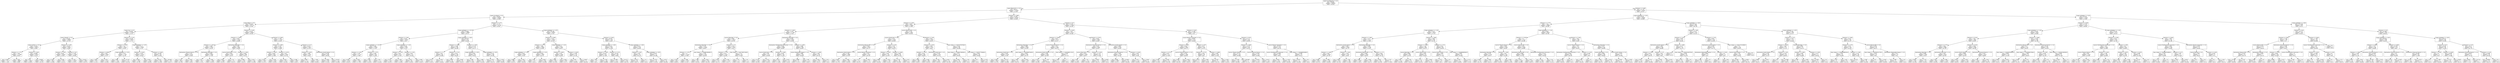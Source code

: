 digraph Tree {
node [shape=box] ;
0 [label="name=Lux Black XL <= 0.5\nmse = 86.856\nsamples = 408304\nvalue = 16.535"] ;
1 [label="name=Black SUV <= 0.5\nmse = 66.371\nsamples = 375651\nvalue = 15.163"] ;
0 -> 1 [labeldistance=2.5, labelangle=45, headlabel="True"] ;
2 [label="name=Lux Black <= 0.5\nmse = 44.656\nsamples = 340465\nvalue = 13.598"] ;
1 -> 2 ;
3 [label="name=Black <= 0.5\nmse = 34.449\nsamples = 307716\nvalue = 12.592"] ;
2 -> 3 ;
4 [label="name=Lux <= 0.5\nmse = 26.583\nsamples = 272624\nvalue = 11.571"] ;
3 -> 4 ;
5 [label="name=UberXL <= 0.5\nmse = 20.382\nsamples = 239810\nvalue = 10.723"] ;
4 -> 5 ;
6 [label="name=Lyft XL <= 0.5\nmse = 15.355\nsamples = 204373\nvalue = 9.863"] ;
5 -> 6 ;
7 [label="distance <= 1.775\nmse = 7.434\nsamples = 171398\nvalue = 8.813"] ;
6 -> 7 ;
8 [label="mse = 3.491\nsamples = 72713\nvalue = 7.208"] ;
7 -> 8 ;
9 [label="mse = 7.045\nsamples = 98685\nvalue = 9.995"] ;
7 -> 9 ;
10 [label="distance <= 2.445\nmse = 20.985\nsamples = 32975\nvalue = 15.323"] ;
6 -> 10 ;
11 [label="mse = 8.15\nsamples = 19955\nvalue = 12.846"] ;
10 -> 11 ;
12 [label="mse = 16.858\nsamples = 13020\nvalue = 19.118"] ;
10 -> 12 ;
13 [label="distance <= 2.195\nmse = 20.525\nsamples = 35437\nvalue = 15.681"] ;
5 -> 13 ;
14 [label="distance <= 1.255\nmse = 6.979\nsamples = 18044\nvalue = 12.824"] ;
13 -> 14 ;
15 [label="mse = 3.749\nsamples = 8672\nvalue = 11.388"] ;
14 -> 15 ;
16 [label="mse = 6.294\nsamples = 9372\nvalue = 14.152"] ;
14 -> 16 ;
17 [label="distance <= 3.6\nmse = 17.319\nsamples = 17393\nvalue = 18.645"] ;
13 -> 17 ;
18 [label="mse = 11.182\nsamples = 14539\nvalue = 17.678"] ;
17 -> 18 ;
19 [label="mse = 19.521\nsamples = 2854\nvalue = 23.574"] ;
17 -> 19 ;
20 [label="distance <= 2.125\nmse = 28.199\nsamples = 32814\nvalue = 17.771"] ;
4 -> 20 ;
21 [label="distance <= 1.295\nmse = 7.97\nsamples = 16252\nvalue = 14.052"] ;
20 -> 21 ;
22 [label="distance <= 0.935\nmse = 3.307\nsamples = 8504\nvalue = 12.477"] ;
21 -> 22 ;
23 [label="mse = 1.582\nsamples = 3372\nvalue = 11.151"] ;
22 -> 23 ;
24 [label="mse = 2.525\nsamples = 5132\nvalue = 13.349"] ;
22 -> 24 ;
25 [label="surge_multiplier <= 1.375\nmse = 7.374\nsamples = 7748\nvalue = 15.781"] ;
21 -> 25 ;
26 [label="mse = 3.661\nsamples = 7431\nvalue = 15.406"] ;
25 -> 26 ;
27 [label="mse = 13.716\nsamples = 317\nvalue = 24.579"] ;
25 -> 27 ;
28 [label="surge_multiplier <= 1.375\nmse = 21.17\nsamples = 16562\nvalue = 21.42"] ;
20 -> 28 ;
29 [label="distance <= 3.545\nmse = 11.874\nsamples = 15781\nvalue = 20.819"] ;
28 -> 29 ;
30 [label="mse = 6.198\nsamples = 13331\nvalue = 19.799"] ;
29 -> 30 ;
31 [label="mse = 6.355\nsamples = 2450\nvalue = 26.364"] ;
29 -> 31 ;
32 [label="distance <= 3.545\nmse = 54.226\nsamples = 781\nvalue = 33.564"] ;
28 -> 32 ;
33 [label="mse = 33.18\nsamples = 649\nvalue = 31.548"] ;
32 -> 33 ;
34 [label="mse = 39.446\nsamples = 132\nvalue = 43.477"] ;
32 -> 34 ;
35 [label="distance <= 2.195\nmse = 24.522\nsamples = 35092\nvalue = 20.526"] ;
3 -> 35 ;
36 [label="distance <= 1.645\nmse = 3.843\nsamples = 17834\nvalue = 16.868"] ;
35 -> 36 ;
37 [label="distance <= 1.345\nmse = 2.099\nsamples = 14347\nvalue = 16.254"] ;
36 -> 37 ;
38 [label="destination=Theatre District <= 0.5\nmse = 1.274\nsamples = 9752\nvalue = 15.826"] ;
37 -> 38 ;
39 [label="mse = 1.124\nsamples = 8810\nvalue = 15.738"] ;
38 -> 39 ;
40 [label="mse = 1.928\nsamples = 942\nvalue = 16.65"] ;
38 -> 40 ;
41 [label="destination=Back Bay <= 0.5\nmse = 2.633\nsamples = 4595\nvalue = 17.163"] ;
37 -> 41 ;
42 [label="mse = 2.51\nsamples = 3207\nvalue = 17.54"] ;
41 -> 42 ;
43 [label="mse = 1.836\nsamples = 1388\nvalue = 16.294"] ;
41 -> 43 ;
44 [label="destination=Back Bay <= 0.5\nmse = 3.09\nsamples = 3487\nvalue = 19.394"] ;
36 -> 44 ;
45 [label="source=North End <= 0.5\nmse = 2.825\nsamples = 3101\nvalue = 19.247"] ;
44 -> 45 ;
46 [label="mse = 2.812\nsamples = 2890\nvalue = 19.181"] ;
45 -> 46 ;
47 [label="mse = 2.14\nsamples = 211\nvalue = 20.147"] ;
45 -> 47 ;
48 [label="distance <= 1.845\nmse = 3.654\nsamples = 386\nvalue = 20.571"] ;
44 -> 48 ;
49 [label="mse = 3.086\nsamples = 146\nvalue = 19.147"] ;
48 -> 49 ;
50 [label="mse = 2.015\nsamples = 240\nvalue = 21.438"] ;
48 -> 50 ;
51 [label="distance <= 3.585\nmse = 17.783\nsamples = 17258\nvalue = 24.305"] ;
35 -> 51 ;
52 [label="distance <= 2.865\nmse = 6.734\nsamples = 14417\nvalue = 22.966"] ;
51 -> 52 ;
53 [label="distance <= 2.615\nmse = 4.819\nsamples = 8917\nvalue = 21.885"] ;
52 -> 53 ;
54 [label="mse = 4.313\nsamples = 4495\nvalue = 21.131"] ;
53 -> 54 ;
55 [label="mse = 4.169\nsamples = 4422\nvalue = 22.651"] ;
53 -> 55 ;
56 [label="distance <= 3.225\nmse = 4.87\nsamples = 5500\nvalue = 24.719"] ;
52 -> 56 ;
57 [label="mse = 4.025\nsamples = 3572\nvalue = 24.249"] ;
56 -> 57 ;
58 [label="mse = 5.268\nsamples = 1928\nvalue = 25.59"] ;
56 -> 58 ;
59 [label="distance <= 5.11\nmse = 18.572\nsamples = 2841\nvalue = 31.101"] ;
51 -> 59 ;
60 [label="distance <= 4.425\nmse = 7.938\nsamples = 2182\nvalue = 29.49"] ;
59 -> 60 ;
61 [label="mse = 5.867\nsamples = 712\nvalue = 28.249"] ;
60 -> 61 ;
62 [label="mse = 7.833\nsamples = 1470\nvalue = 30.091"] ;
60 -> 62 ;
63 [label="destination=South Station <= 0.5\nmse = 16.746\nsamples = 659\nvalue = 36.434"] ;
59 -> 63 ;
64 [label="mse = 12.489\nsamples = 549\nvalue = 37.341"] ;
63 -> 64 ;
65 [label="mse = 13.419\nsamples = 110\nvalue = 31.909"] ;
63 -> 65 ;
66 [label="distance <= 2.175\nmse = 41.772\nsamples = 32749\nvalue = 23.047"] ;
2 -> 66 ;
67 [label="surge_multiplier <= 1.375\nmse = 10.989\nsamples = 16696\nvalue = 18.727"] ;
66 -> 67 ;
68 [label="distance <= 1.535\nmse = 6.264\nsamples = 16185\nvalue = 18.37"] ;
67 -> 68 ;
69 [label="surge_multiplier <= 1.125\nmse = 2.489\nsamples = 11603\nvalue = 17.232"] ;
68 -> 69 ;
70 [label="distance <= 1.205\nmse = 1.728\nsamples = 11170\nvalue = 17.064"] ;
69 -> 70 ;
71 [label="mse = 0.335\nsamples = 6706\nvalue = 16.616"] ;
70 -> 71 ;
72 [label="mse = 3.067\nsamples = 4464\nvalue = 17.736"] ;
70 -> 72 ;
73 [label="distance <= 1.275\nmse = 2.448\nsamples = 433\nvalue = 21.584"] ;
69 -> 73 ;
74 [label="mse = 2.249\nsamples = 262\nvalue = 21.023"] ;
73 -> 74 ;
75 [label="mse = 1.531\nsamples = 171\nvalue = 22.444"] ;
73 -> 75 ;
76 [label="surge_multiplier <= 1.125\nmse = 4.256\nsamples = 4582\nvalue = 21.25"] ;
68 -> 76 ;
77 [label="distance <= 1.755\nmse = 3.267\nsamples = 4371\nvalue = 21.043"] ;
76 -> 77 ;
78 [label="mse = 3.127\nsamples = 1853\nvalue = 20.201"] ;
77 -> 78 ;
79 [label="mse = 2.463\nsamples = 2518\nvalue = 21.663"] ;
77 -> 79 ;
80 [label="distance <= 1.755\nmse = 5.587\nsamples = 211\nvalue = 25.524"] ;
76 -> 80 ;
81 [label="mse = 4.911\nsamples = 98\nvalue = 24.505"] ;
80 -> 81 ;
82 [label="mse = 4.494\nsamples = 113\nvalue = 26.407"] ;
80 -> 82 ;
83 [label="surge_multiplier <= 1.625\nmse = 28.459\nsamples = 511\nvalue = 30.046"] ;
67 -> 83 ;
84 [label="distance <= 1.295\nmse = 12.409\nsamples = 236\nvalue = 26.288"] ;
83 -> 84 ;
85 [label="distance <= 1.1\nmse = 1.541\nsamples = 90\nvalue = 22.983"] ;
84 -> 85 ;
86 [label="mse = 0.377\nsamples = 63\nvalue = 22.611"] ;
85 -> 86 ;
87 [label="mse = 3.182\nsamples = 27\nvalue = 23.852"] ;
85 -> 87 ;
88 [label="distance <= 1.715\nmse = 8.225\nsamples = 146\nvalue = 28.325"] ;
84 -> 88 ;
89 [label="mse = 4.569\nsamples = 91\nvalue = 26.995"] ;
88 -> 89 ;
90 [label="mse = 6.495\nsamples = 55\nvalue = 30.527"] ;
88 -> 90 ;
91 [label="distance <= 1.305\nmse = 19.715\nsamples = 275\nvalue = 33.271"] ;
83 -> 91 ;
92 [label="surge_multiplier <= 1.875\nmse = 5.901\nsamples = 95\nvalue = 29.437"] ;
91 -> 92 ;
93 [label="mse = 1.488\nsamples = 49\nvalue = 27.459"] ;
92 -> 93 ;
94 [label="mse = 1.998\nsamples = 46\nvalue = 31.543"] ;
92 -> 94 ;
95 [label="surge_multiplier <= 1.875\nmse = 15.152\nsamples = 180\nvalue = 35.294"] ;
91 -> 95 ;
96 [label="mse = 11.331\nsamples = 75\nvalue = 33.073"] ;
95 -> 96 ;
97 [label="mse = 11.841\nsamples = 105\nvalue = 36.881"] ;
95 -> 97 ;
98 [label="surge_multiplier <= 1.375\nmse = 34.188\nsamples = 16053\nvalue = 27.54"] ;
66 -> 98 ;
99 [label="distance <= 3.565\nmse = 17.911\nsamples = 15304\nvalue = 26.735"] ;
98 -> 99 ;
100 [label="distance <= 2.775\nmse = 7.962\nsamples = 12902\nvalue = 25.388"] ;
99 -> 100 ;
101 [label="surge_multiplier <= 1.125\nmse = 4.502\nsamples = 5264\nvalue = 23.44"] ;
100 -> 101 ;
102 [label="mse = 2.889\nsamples = 4981\nvalue = 23.151"] ;
101 -> 102 ;
103 [label="mse = 5.561\nsamples = 283\nvalue = 28.525"] ;
101 -> 103 ;
104 [label="surge_multiplier <= 1.125\nmse = 5.929\nsamples = 7638\nvalue = 26.731"] ;
100 -> 104 ;
105 [label="mse = 4.04\nsamples = 7277\nvalue = 26.44"] ;
104 -> 105 ;
106 [label="mse = 8.003\nsamples = 361\nvalue = 32.589"] ;
104 -> 106 ;
107 [label="surge_multiplier <= 1.125\nmse = 9.25\nsamples = 2402\nvalue = 33.971"] ;
99 -> 107 ;
108 [label="distance <= 4.955\nmse = 6.19\nsamples = 2280\nvalue = 33.584"] ;
107 -> 108 ;
109 [label="mse = 2.995\nsamples = 1875\nvalue = 32.788"] ;
108 -> 109 ;
110 [label="mse = 4.458\nsamples = 405\nvalue = 37.27"] ;
108 -> 110 ;
111 [label="distance <= 5.025\nmse = 11.359\nsamples = 122\nvalue = 41.201"] ;
107 -> 111 ;
112 [label="mse = 8.05\nsamples = 111\nvalue = 40.694"] ;
111 -> 112 ;
113 [label="mse = 15.967\nsamples = 11\nvalue = 46.318"] ;
111 -> 113 ;
114 [label="distance <= 3.555\nmse = 82.931\nsamples = 749\nvalue = 43.99"] ;
98 -> 114 ;
115 [label="surge_multiplier <= 1.625\nmse = 51.811\nsamples = 623\nvalue = 41.459"] ;
114 -> 115 ;
116 [label="distance <= 2.785\nmse = 18.478\nsamples = 342\nvalue = 37.186"] ;
115 -> 116 ;
117 [label="mse = 7.86\nsamples = 157\nvalue = 34.0"] ;
116 -> 117 ;
118 [label="mse = 11.567\nsamples = 185\nvalue = 39.889"] ;
116 -> 118 ;
119 [label="distance <= 2.715\nmse = 43.102\nsamples = 281\nvalue = 46.66"] ;
115 -> 119 ;
120 [label="mse = 21.088\nsamples = 112\nvalue = 42.036"] ;
119 -> 120 ;
121 [label="mse = 34.127\nsamples = 169\nvalue = 49.725"] ;
119 -> 121 ;
122 [label="surge_multiplier <= 1.625\nmse = 48.53\nsamples = 126\nvalue = 56.504"] ;
114 -> 122 ;
123 [label="distance <= 4.82\nmse = 14.02\nsamples = 53\nvalue = 50.179"] ;
122 -> 123 ;
124 [label="mse = 12.547\nsamples = 48\nvalue = 49.677"] ;
123 -> 124 ;
125 [label="mse = 2.5\nsamples = 5\nvalue = 55.0"] ;
123 -> 125 ;
126 [label="surge_multiplier <= 1.875\nmse = 23.457\nsamples = 73\nvalue = 61.096"] ;
122 -> 126 ;
127 [label="mse = 12.797\nsamples = 40\nvalue = 57.625"] ;
126 -> 127 ;
128 [label="mse = 4.075\nsamples = 33\nvalue = 65.303"] ;
126 -> 128 ;
129 [label="distance <= 2.665\nmse = 23.484\nsamples = 35186\nvalue = 30.306"] ;
1 -> 129 ;
130 [label="distance <= 2.195\nmse = 5.887\nsamples = 23620\nvalue = 27.869"] ;
129 -> 130 ;
131 [label="distance <= 1.645\nmse = 3.276\nsamples = 17768\nvalue = 27.057"] ;
130 -> 131 ;
132 [label="source=Back Bay <= 0.5\nmse = 2.594\nsamples = 14310\nvalue = 26.765"] ;
131 -> 132 ;
133 [label="destination=Back Bay <= 0.5\nmse = 2.151\nsamples = 12950\nvalue = 26.917"] ;
132 -> 133 ;
134 [label="distance <= 1.375\nmse = 2.2\nsamples = 11519\nvalue = 27.003"] ;
133 -> 134 ;
135 [label="mse = 2.216\nsamples = 9415\nvalue = 26.931"] ;
134 -> 135 ;
136 [label="mse = 1.998\nsamples = 2104\nvalue = 27.327"] ;
134 -> 136 ;
137 [label="time_stamp <= 1544681684992.0\nmse = 1.228\nsamples = 1431\nvalue = 26.228"] ;
133 -> 137 ;
138 [label="mse = 1.438\nsamples = 927\nvalue = 26.282"] ;
137 -> 138 ;
139 [label="mse = 0.825\nsamples = 504\nvalue = 26.129"] ;
137 -> 139 ;
140 [label="distance <= 1.5\nmse = 4.476\nsamples = 1360\nvalue = 25.31"] ;
132 -> 140 ;
141 [label="distance <= 1.16\nmse = 4.472\nsamples = 1334\nvalue = 25.346"] ;
140 -> 141 ;
142 [label="mse = 5.523\nsamples = 210\nvalue = 25.717"] ;
141 -> 142 ;
143 [label="mse = 4.245\nsamples = 1124\nvalue = 25.277"] ;
141 -> 143 ;
144 [label="time_stamp <= 1543779975168.0\nmse = 1.172\nsamples = 26\nvalue = 23.462"] ;
140 -> 144 ;
145 [label="mse = 1.76\nsamples = 15\nvalue = 23.8"] ;
144 -> 145 ;
146 [label="mse = 0.0\nsamples = 11\nvalue = 23.0"] ;
144 -> 146 ;
147 [label="destination=Back Bay <= 0.5\nmse = 4.282\nsamples = 3458\nvalue = 28.265"] ;
131 -> 147 ;
148 [label="destination=Northeastern University <= 0.5\nmse = 4.236\nsamples = 3069\nvalue = 28.097"] ;
147 -> 148 ;
149 [label="source=North End <= 0.5\nmse = 3.39\nsamples = 2277\nvalue = 28.289"] ;
148 -> 149 ;
150 [label="mse = 3.173\nsamples = 2038\nvalue = 28.183"] ;
149 -> 150 ;
151 [label="mse = 4.315\nsamples = 239\nvalue = 29.201"] ;
149 -> 151 ;
152 [label="distance <= 2.085\nmse = 6.255\nsamples = 792\nvalue = 27.544"] ;
148 -> 152 ;
153 [label="mse = 6.118\nsamples = 782\nvalue = 27.499"] ;
152 -> 153 ;
154 [label="mse = 4.522\nsamples = 10\nvalue = 31.05"] ;
152 -> 154 ;
155 [label="distance <= 1.835\nmse = 2.666\nsamples = 389\nvalue = 29.591"] ;
147 -> 155 ;
156 [label="source=Haymarket Square <= 0.5\nmse = 1.886\nsamples = 136\nvalue = 28.548"] ;
155 -> 156 ;
157 [label="mse = 0.888\nsamples = 21\nvalue = 27.071"] ;
156 -> 157 ;
158 [label="mse = 1.597\nsamples = 115\nvalue = 28.817"] ;
156 -> 158 ;
159 [label="distance <= 2.095\nmse = 2.185\nsamples = 253\nvalue = 30.152"] ;
155 -> 159 ;
160 [label="mse = 2.044\nsamples = 250\nvalue = 30.13"] ;
159 -> 160 ;
161 [label="mse = 10.5\nsamples = 3\nvalue = 32.0"] ;
159 -> 161 ;
162 [label="source=Beacon Hill <= 0.5\nmse = 5.732\nsamples = 5852\nvalue = 30.334"] ;
130 -> 162 ;
163 [label="source=North End <= 0.5\nmse = 5.214\nsamples = 4343\nvalue = 30.828"] ;
162 -> 163 ;
164 [label="destination=Beacon Hill <= 0.5\nmse = 5.044\nsamples = 4109\nvalue = 30.711"] ;
163 -> 164 ;
165 [label="destination=North Station <= 0.5\nmse = 5.756\nsamples = 2688\nvalue = 31.016"] ;
164 -> 165 ;
166 [label="mse = 5.945\nsamples = 2419\nvalue = 31.178"] ;
165 -> 166 ;
167 [label="mse = 1.683\nsamples = 269\nvalue = 29.556"] ;
165 -> 167 ;
168 [label="source=Boston University <= 0.5\nmse = 3.19\nsamples = 1421\nvalue = 30.135"] ;
164 -> 168 ;
169 [label="mse = 3.17\nsamples = 1411\nvalue = 30.121"] ;
168 -> 169 ;
170 [label="mse = 1.953\nsamples = 10\nvalue = 32.15"] ;
168 -> 170 ;
171 [label="distance <= 2.35\nmse = 3.767\nsamples = 234\nvalue = 32.874"] ;
163 -> 171 ;
172 [label="distance <= 2.335\nmse = 2.355\nsamples = 142\nvalue = 31.979"] ;
171 -> 172 ;
173 [label="mse = 3.988\nsamples = 42\nvalue = 33.024"] ;
172 -> 173 ;
174 [label="mse = 1.018\nsamples = 100\nvalue = 31.54"] ;
172 -> 174 ;
175 [label="distance <= 2.645\nmse = 2.802\nsamples = 92\nvalue = 34.255"] ;
171 -> 175 ;
176 [label="mse = 2.744\nsamples = 90\nvalue = 34.206"] ;
175 -> 176 ;
177 [label="mse = 0.25\nsamples = 2\nvalue = 36.5"] ;
175 -> 177 ;
178 [label="distance <= 2.49\nmse = 4.504\nsamples = 1509\nvalue = 28.914"] ;
162 -> 178 ;
179 [label="distance <= 2.325\nmse = 4.364\nsamples = 1410\nvalue = 28.81"] ;
178 -> 179 ;
180 [label="distance <= 2.315\nmse = 4.974\nsamples = 894\nvalue = 28.624"] ;
179 -> 180 ;
181 [label="mse = 5.288\nsamples = 499\nvalue = 28.837"] ;
180 -> 181 ;
182 [label="mse = 4.448\nsamples = 395\nvalue = 28.354"] ;
180 -> 182 ;
183 [label="destination=North End <= 0.5\nmse = 3.143\nsamples = 516\nvalue = 29.132"] ;
179 -> 183 ;
184 [label="mse = 2.763\nsamples = 493\nvalue = 29.055"] ;
183 -> 184 ;
185 [label="mse = 8.431\nsamples = 23\nvalue = 30.783"] ;
183 -> 185 ;
186 [label="time_stamp <= 1543737507840.0\nmse = 4.148\nsamples = 99\nvalue = 30.394"] ;
178 -> 186 ;
187 [label="time_stamp <= 1543647395840.0\nmse = 3.73\nsamples = 43\nvalue = 30.047"] ;
186 -> 187 ;
188 [label="mse = 3.601\nsamples = 38\nvalue = 30.276"] ;
187 -> 188 ;
189 [label="mse = 1.26\nsamples = 5\nvalue = 28.3"] ;
187 -> 189 ;
190 [label="time_stamp <= 1543757758464.0\nmse = 4.305\nsamples = 56\nvalue = 30.661"] ;
186 -> 190 ;
191 [label="mse = 0.0\nsamples = 1\nvalue = 34.0"] ;
190 -> 191 ;
192 [label="mse = 4.176\nsamples = 55\nvalue = 30.6"] ;
190 -> 192 ;
193 [label="distance <= 3.6\nmse = 22.525\nsamples = 11566\nvalue = 35.282"] ;
129 -> 193 ;
194 [label="distance <= 3.055\nmse = 7.531\nsamples = 8753\nvalue = 33.349"] ;
193 -> 194 ;
195 [label="distance <= 2.945\nmse = 6.08\nsamples = 5170\nvalue = 32.477"] ;
194 -> 195 ;
196 [label="destination=Back Bay <= 0.5\nmse = 5.989\nsamples = 3308\nvalue = 32.028"] ;
195 -> 196 ;
197 [label="destination=North End <= 0.5\nmse = 5.543\nsamples = 3128\nvalue = 31.85"] ;
196 -> 197 ;
198 [label="mse = 5.284\nsamples = 3026\nvalue = 31.792"] ;
197 -> 198 ;
199 [label="mse = 10.157\nsamples = 102\nvalue = 33.569"] ;
197 -> 199 ;
200 [label="time_stamp <= 1543288979456.0\nmse = 3.624\nsamples = 180\nvalue = 35.122"] ;
196 -> 200 ;
201 [label="mse = 1.891\nsamples = 16\nvalue = 36.375"] ;
200 -> 201 ;
202 [label="mse = 3.625\nsamples = 164\nvalue = 35.0"] ;
200 -> 202 ;
203 [label="source=Financial District <= 0.5\nmse = 5.25\nsamples = 1862\nvalue = 33.274"] ;
195 -> 203 ;
204 [label="destination=North Station <= 0.5\nmse = 5.199\nsamples = 1855\nvalue = 33.259"] ;
203 -> 204 ;
205 [label="mse = 5.147\nsamples = 1848\nvalue = 33.246"] ;
204 -> 205 ;
206 [label="mse = 7.337\nsamples = 7\nvalue = 36.643"] ;
204 -> 206 ;
207 [label="time_stamp <= 1543506821120.0\nmse = 3.204\nsamples = 7\nvalue = 37.214"] ;
203 -> 207 ;
208 [label="mse = 1.562\nsamples = 2\nvalue = 35.25"] ;
207 -> 208 ;
209 [label="mse = 1.7\nsamples = 5\nvalue = 38.0"] ;
207 -> 209 ;
210 [label="distance <= 3.225\nmse = 6.944\nsamples = 3583\nvalue = 34.607"] ;
194 -> 210 ;
211 [label="destination=Financial District <= 0.5\nmse = 6.28\nsamples = 1656\nvalue = 34.037"] ;
210 -> 211 ;
212 [label="source=West End <= 0.5\nmse = 5.973\nsamples = 1628\nvalue = 33.977"] ;
211 -> 212 ;
213 [label="mse = 5.06\nsamples = 1153\nvalue = 34.199"] ;
212 -> 213 ;
214 [label="mse = 7.78\nsamples = 475\nvalue = 33.439"] ;
212 -> 214 ;
215 [label="distance <= 3.195\nmse = 11.713\nsamples = 28\nvalue = 37.536"] ;
211 -> 215 ;
216 [label="mse = 10.88\nsamples = 22\nvalue = 38.227"] ;
215 -> 216 ;
217 [label="mse = 6.583\nsamples = 6\nvalue = 35.0"] ;
215 -> 217 ;
218 [label="destination=South Station <= 0.5\nmse = 6.996\nsamples = 1927\nvalue = 35.097"] ;
210 -> 218 ;
219 [label="destination=Financial District <= 0.5\nmse = 7.339\nsamples = 1706\nvalue = 35.261"] ;
218 -> 219 ;
220 [label="mse = 6.906\nsamples = 1690\nvalue = 35.221"] ;
219 -> 220 ;
221 [label="mse = 35.465\nsamples = 16\nvalue = 39.438"] ;
219 -> 221 ;
222 [label="distance <= 3.455\nmse = 2.533\nsamples = 221\nvalue = 33.83"] ;
218 -> 222 ;
223 [label="mse = 2.472\nsamples = 218\nvalue = 33.805"] ;
222 -> 223 ;
224 [label="mse = 3.556\nsamples = 3\nvalue = 35.667"] ;
222 -> 224 ;
225 [label="distance <= 5.04\nmse = 21.338\nsamples = 2813\nvalue = 41.3"] ;
193 -> 225 ;
226 [label="source=Boston University <= 0.5\nmse = 9.406\nsamples = 2151\nvalue = 39.655"] ;
225 -> 226 ;
227 [label="distance <= 3.96\nmse = 9.623\nsamples = 1689\nvalue = 39.174"] ;
226 -> 227 ;
228 [label="distance <= 3.73\nmse = 5.675\nsamples = 221\nvalue = 37.448"] ;
227 -> 228 ;
229 [label="mse = 3.166\nsamples = 143\nvalue = 37.818"] ;
228 -> 229 ;
230 [label="mse = 9.562\nsamples = 78\nvalue = 36.769"] ;
228 -> 230 ;
231 [label="source=Financial District <= 0.5\nmse = 9.702\nsamples = 1468\nvalue = 39.434"] ;
227 -> 231 ;
232 [label="mse = 6.055\nsamples = 812\nvalue = 39.129"] ;
231 -> 232 ;
233 [label="mse = 13.957\nsamples = 656\nvalue = 39.812"] ;
231 -> 233 ;
234 [label="distance <= 3.97\nmse = 4.677\nsamples = 462\nvalue = 41.412"] ;
226 -> 234 ;
235 [label="distance <= 3.715\nmse = 3.185\nsamples = 46\nvalue = 39.5"] ;
234 -> 235 ;
236 [label="mse = 6.375\nsamples = 4\nvalue = 37.5"] ;
235 -> 236 ;
237 [label="mse = 2.464\nsamples = 42\nvalue = 39.69"] ;
235 -> 237 ;
238 [label="distance <= 3.985\nmse = 4.393\nsamples = 416\nvalue = 41.624"] ;
234 -> 238 ;
239 [label="mse = 8.228\nsamples = 9\nvalue = 43.278"] ;
238 -> 239 ;
240 [label="mse = 4.246\nsamples = 407\nvalue = 41.587"] ;
238 -> 240 ;
241 [label="distance <= 6.55\nmse = 22.771\nsamples = 662\nvalue = 46.643"] ;
225 -> 241 ;
242 [label="distance <= 5.695\nmse = 15.574\nsamples = 441\nvalue = 45.322"] ;
241 -> 242 ;
243 [label="source=Theatre District <= 0.5\nmse = 15.773\nsamples = 226\nvalue = 46.489"] ;
242 -> 243 ;
244 [label="mse = 11.798\nsamples = 224\nvalue = 46.388"] ;
243 -> 244 ;
245 [label="mse = 333.062\nsamples = 2\nvalue = 57.75"] ;
243 -> 245 ;
246 [label="source=Financial District <= 0.5\nmse = 12.429\nsamples = 215\nvalue = 44.095"] ;
242 -> 246 ;
247 [label="mse = 13.624\nsamples = 114\nvalue = 43.447"] ;
246 -> 247 ;
248 [label="mse = 10.071\nsamples = 101\nvalue = 44.827"] ;
246 -> 248 ;
249 [label="source=Boston University <= 0.5\nmse = 26.704\nsamples = 221\nvalue = 49.278"] ;
241 -> 249 ;
250 [label="source=Northeastern University <= 0.5\nmse = 25.649\nsamples = 207\nvalue = 48.92"] ;
249 -> 250 ;
251 [label="mse = 26.65\nsamples = 181\nvalue = 49.285"] ;
250 -> 251 ;
252 [label="mse = 11.333\nsamples = 26\nvalue = 46.385"] ;
250 -> 252 ;
253 [label="time_stamp <= 1545098559488.0\nmse = 12.388\nsamples = 14\nvalue = 54.571"] ;
249 -> 253 ;
254 [label="mse = 10.287\nsamples = 13\nvalue = 55.038"] ;
253 -> 254 ;
255 [label="mse = 0.0\nsamples = 1\nvalue = 48.5"] ;
253 -> 255 ;
256 [label="distance <= 2.495\nmse = 51.779\nsamples = 32653\nvalue = 32.317"] ;
0 -> 256 [labeldistance=2.5, labelangle=-45, headlabel="False"] ;
257 [label="surge_multiplier <= 1.375\nmse = 19.66\nsamples = 20389\nvalue = 28.969"] ;
256 -> 257 ;
258 [label="distance <= 1.775\nmse = 7.221\nsamples = 19698\nvalue = 28.346"] ;
257 -> 258 ;
259 [label="surge_multiplier <= 1.125\nmse = 3.123\nsamples = 13672\nvalue = 27.279"] ;
258 -> 259 ;
260 [label="distance <= 1.495\nmse = 1.317\nsamples = 13113\nvalue = 27.005"] ;
259 -> 260 ;
261 [label="destination=South Station <= 0.5\nmse = 0.642\nsamples = 10407\nvalue = 26.779"] ;
260 -> 261 ;
262 [label="distance <= 1.485\nmse = 0.587\nsamples = 9166\nvalue = 26.755"] ;
261 -> 262 ;
263 [label="mse = 0.568\nsamples = 9018\nvalue = 26.752"] ;
262 -> 263 ;
264 [label="mse = 1.686\nsamples = 148\nvalue = 26.956"] ;
262 -> 264 ;
265 [label="distance <= 1.035\nmse = 1.018\nsamples = 1241\nvalue = 26.95"] ;
261 -> 265 ;
266 [label="mse = 0.562\nsamples = 876\nvalue = 26.745"] ;
265 -> 266 ;
267 [label="mse = 1.766\nsamples = 365\nvalue = 27.444"] ;
265 -> 267 ;
268 [label="destination=Back Bay <= 0.5\nmse = 2.956\nsamples = 2706\nvalue = 27.876"] ;
260 -> 268 ;
269 [label="destination=Beacon Hill <= 0.5\nmse = 3.063\nsamples = 2402\nvalue = 28.023"] ;
268 -> 269 ;
270 [label="mse = 2.891\nsamples = 2296\nvalue = 27.951"] ;
269 -> 270 ;
271 [label="mse = 4.299\nsamples = 106\nvalue = 29.571"] ;
269 -> 271 ;
272 [label="distance <= 1.71\nmse = 0.594\nsamples = 304\nvalue = 26.719"] ;
268 -> 272 ;
273 [label="mse = 0.561\nsamples = 301\nvalue = 26.708"] ;
272 -> 273 ;
274 [label="mse = 2.722\nsamples = 3\nvalue = 27.833"] ;
272 -> 274 ;
275 [label="distance <= 1.685\nmse = 2.486\nsamples = 559\nvalue = 33.701"] ;
259 -> 275 ;
276 [label="distance <= 1.485\nmse = 1.133\nsamples = 490\nvalue = 33.373"] ;
275 -> 276 ;
277 [label="source=Back Bay <= 0.5\nmse = 0.684\nsamples = 403\nvalue = 33.254"] ;
276 -> 277 ;
278 [label="mse = 0.63\nsamples = 316\nvalue = 33.206"] ;
277 -> 278 ;
279 [label="mse = 0.84\nsamples = 87\nvalue = 33.431"] ;
277 -> 279 ;
280 [label="source=Beacon Hill <= 0.5\nmse = 2.842\nsamples = 87\nvalue = 33.925"] ;
276 -> 280 ;
281 [label="mse = 1.271\nsamples = 69\nvalue = 33.522"] ;
280 -> 281 ;
282 [label="mse = 5.846\nsamples = 18\nvalue = 35.472"] ;
280 -> 282 ;
283 [label="distance <= 1.715\nmse = 5.912\nsamples = 69\nvalue = 36.029"] ;
275 -> 283 ;
284 [label="source=North Station <= 0.5\nmse = 1.945\nsamples = 17\nvalue = 37.765"] ;
283 -> 284 ;
285 [label="mse = 1.125\nsamples = 16\nvalue = 38.0"] ;
284 -> 285 ;
286 [label="mse = 0.0\nsamples = 1\nvalue = 34.0"] ;
284 -> 286 ;
287 [label="time_stamp <= 1544990883840.0\nmse = 5.902\nsamples = 52\nvalue = 35.462"] ;
283 -> 287 ;
288 [label="mse = 5.267\nsamples = 42\nvalue = 34.964"] ;
287 -> 288 ;
289 [label="mse = 3.173\nsamples = 10\nvalue = 37.55"] ;
287 -> 289 ;
290 [label="surge_multiplier <= 1.125\nmse = 8.081\nsamples = 6026\nvalue = 30.765"] ;
258 -> 290 ;
291 [label="distance <= 2.185\nmse = 5.2\nsamples = 5728\nvalue = 30.386"] ;
290 -> 291 ;
292 [label="source=Theatre District <= 0.5\nmse = 5.038\nsamples = 2433\nvalue = 29.597"] ;
291 -> 292 ;
293 [label="destination=Back Bay <= 0.5\nmse = 4.731\nsamples = 2114\nvalue = 29.377"] ;
292 -> 293 ;
294 [label="mse = 4.293\nsamples = 1797\nvalue = 29.176"] ;
293 -> 294 ;
295 [label="mse = 5.685\nsamples = 317\nvalue = 30.517"] ;
293 -> 295 ;
296 [label="distance <= 1.845\nmse = 4.62\nsamples = 319\nvalue = 31.058"] ;
292 -> 296 ;
297 [label="mse = 3.06\nsamples = 38\nvalue = 29.303"] ;
296 -> 297 ;
298 [label="mse = 4.358\nsamples = 281\nvalue = 31.295"] ;
296 -> 298 ;
299 [label="source=Beacon Hill <= 0.5\nmse = 4.521\nsamples = 3295\nvalue = 30.968"] ;
291 -> 299 ;
300 [label="destination=Beacon Hill <= 0.5\nmse = 4.896\nsamples = 2004\nvalue = 31.376"] ;
299 -> 300 ;
301 [label="mse = 4.971\nsamples = 1066\nvalue = 31.996"] ;
300 -> 301 ;
302 [label="mse = 3.877\nsamples = 938\nvalue = 30.672"] ;
300 -> 302 ;
303 [label="destination=Northeastern University <= 0.5\nmse = 3.279\nsamples = 1291\nvalue = 30.334"] ;
299 -> 303 ;
304 [label="mse = 3.214\nsamples = 1084\nvalue = 30.129"] ;
303 -> 304 ;
305 [label="mse = 2.24\nsamples = 207\nvalue = 31.411"] ;
303 -> 305 ;
306 [label="distance <= 2.165\nmse = 7.481\nsamples = 298\nvalue = 38.06"] ;
290 -> 306 ;
307 [label="source=Theatre District <= 0.5\nmse = 7.257\nsamples = 107\nvalue = 36.551"] ;
306 -> 307 ;
308 [label="destination=Northeastern University <= 0.5\nmse = 6.591\nsamples = 90\nvalue = 36.183"] ;
307 -> 308 ;
309 [label="mse = 6.238\nsamples = 86\nvalue = 36.355"] ;
308 -> 309 ;
310 [label="mse = 0.0\nsamples = 4\nvalue = 32.5"] ;
308 -> 310 ;
311 [label="distance <= 2.155\nmse = 6.265\nsamples = 17\nvalue = 38.5"] ;
307 -> 311 ;
312 [label="mse = 4.301\nsamples = 14\nvalue = 39.143"] ;
311 -> 312 ;
313 [label="mse = 4.5\nsamples = 3\nvalue = 35.5"] ;
311 -> 313 ;
314 [label="destination=Back Bay <= 0.5\nmse = 5.617\nsamples = 191\nvalue = 38.906"] ;
306 -> 314 ;
315 [label="source=Back Bay <= 0.5\nmse = 3.949\nsamples = 180\nvalue = 38.633"] ;
314 -> 315 ;
316 [label="mse = 2.365\nsamples = 154\nvalue = 38.373"] ;
315 -> 316 ;
317 [label="mse = 10.557\nsamples = 26\nvalue = 40.173"] ;
315 -> 317 ;
318 [label="source=South Station <= 0.5\nmse = 11.822\nsamples = 11\nvalue = 43.364"] ;
314 -> 318 ;
319 [label="mse = 0.056\nsamples = 3\nvalue = 38.333"] ;
318 -> 319 ;
320 [label="mse = 3.188\nsamples = 8\nvalue = 45.25"] ;
318 -> 320 ;
321 [label="surge_multiplier <= 1.625\nmse = 47.052\nsamples = 691\nvalue = 46.749"] ;
257 -> 321 ;
322 [label="distance <= 1.96\nmse = 15.571\nsamples = 353\nvalue = 41.513"] ;
321 -> 322 ;
323 [label="distance <= 1.67\nmse = 4.398\nsamples = 217\nvalue = 39.081"] ;
322 -> 323 ;
324 [label="destination=South Station <= 0.5\nmse = 2.463\nsamples = 184\nvalue = 38.688"] ;
323 -> 324 ;
325 [label="distance <= 1.545\nmse = 0.671\nsamples = 144\nvalue = 38.378"] ;
324 -> 325 ;
326 [label="mse = 0.331\nsamples = 133\nvalue = 38.297"] ;
325 -> 326 ;
327 [label="mse = 3.731\nsamples = 11\nvalue = 39.364"] ;
325 -> 327 ;
328 [label="distance <= 1.0\nmse = 7.335\nsamples = 40\nvalue = 39.8"] ;
324 -> 328 ;
329 [label="mse = 0.062\nsamples = 24\nvalue = 38.271"] ;
328 -> 329 ;
330 [label="mse = 9.476\nsamples = 16\nvalue = 42.094"] ;
328 -> 330 ;
331 [label="distance <= 1.695\nmse = 9.517\nsamples = 33\nvalue = 41.273"] ;
323 -> 331 ;
332 [label="mse = 0.0\nsamples = 1\nvalue = 47.5"] ;
331 -> 332 ;
333 [label="time_stamp <= 1545016180736.0\nmse = 8.564\nsamples = 32\nvalue = 41.078"] ;
331 -> 333 ;
334 [label="mse = 8.702\nsamples = 28\nvalue = 41.446"] ;
333 -> 334 ;
335 [label="mse = 0.0\nsamples = 4\nvalue = 38.5"] ;
333 -> 335 ;
336 [label="distance <= 2.16\nmse = 8.902\nsamples = 136\nvalue = 45.393"] ;
322 -> 336 ;
337 [label="destination=South Station <= 0.5\nmse = 8.562\nsamples = 33\nvalue = 43.773"] ;
336 -> 337 ;
338 [label="destination=Haymarket Square <= 0.5\nmse = 6.667\nsamples = 27\nvalue = 44.5"] ;
337 -> 338 ;
339 [label="mse = 5.485\nsamples = 26\nvalue = 44.731"] ;
338 -> 339 ;
340 [label="mse = 0.0\nsamples = 1\nvalue = 38.5"] ;
338 -> 340 ;
341 [label="distance <= 2.045\nmse = 4.0\nsamples = 6\nvalue = 40.5"] ;
337 -> 341 ;
342 [label="mse = 0.0\nsamples = 1\nvalue = 38.5"] ;
341 -> 342 ;
343 [label="mse = 3.84\nsamples = 5\nvalue = 40.9"] ;
341 -> 343 ;
344 [label="time_stamp <= 1545131524096.0\nmse = 7.9\nsamples = 103\nvalue = 45.913"] ;
336 -> 344 ;
345 [label="source=South Station <= 0.5\nmse = 7.16\nsamples = 102\nvalue = 45.824"] ;
344 -> 345 ;
346 [label="mse = 6.294\nsamples = 93\nvalue = 45.586"] ;
345 -> 346 ;
347 [label="mse = 9.506\nsamples = 9\nvalue = 48.278"] ;
345 -> 347 ;
348 [label="mse = 0.0\nsamples = 1\nvalue = 55.0"] ;
344 -> 348 ;
349 [label="surge_multiplier <= 1.875\nmse = 21.391\nsamples = 338\nvalue = 52.217"] ;
321 -> 349 ;
350 [label="distance <= 2.13\nmse = 17.234\nsamples = 174\nvalue = 49.466"] ;
349 -> 350 ;
351 [label="distance <= 1.545\nmse = 7.099\nsamples = 127\nvalue = 47.575"] ;
350 -> 351 ;
352 [label="destination=South Station <= 0.5\nmse = 3.133\nsamples = 88\nvalue = 47.017"] ;
351 -> 352 ;
353 [label="mse = 0.984\nsamples = 71\nvalue = 46.627"] ;
352 -> 353 ;
354 [label="mse = 8.817\nsamples = 17\nvalue = 48.647"] ;
352 -> 354 ;
355 [label="distance <= 1.56\nmse = 13.761\nsamples = 39\nvalue = 48.833"] ;
351 -> 355 ;
356 [label="mse = 0.0\nsamples = 1\nvalue = 55.0"] ;
355 -> 356 ;
357 [label="mse = 13.096\nsamples = 38\nvalue = 48.671"] ;
355 -> 357 ;
358 [label="source=Back Bay <= 0.5\nmse = 8.861\nsamples = 47\nvalue = 54.574"] ;
350 -> 358 ;
359 [label="distance <= 2.385\nmse = 5.363\nsamples = 36\nvalue = 53.889"] ;
358 -> 359 ;
360 [label="mse = 5.796\nsamples = 17\nvalue = 52.794"] ;
359 -> 360 ;
361 [label="mse = 2.943\nsamples = 19\nvalue = 54.868"] ;
359 -> 361 ;
362 [label="distance <= 2.295\nmse = 13.74\nsamples = 11\nvalue = 56.818"] ;
358 -> 362 ;
363 [label="mse = 14.062\nsamples = 6\nvalue = 58.75"] ;
362 -> 363 ;
364 [label="mse = 3.5\nsamples = 5\nvalue = 54.5"] ;
362 -> 364 ;
365 [label="distance <= 1.955\nmse = 9.242\nsamples = 164\nvalue = 55.137"] ;
349 -> 365 ;
366 [label="distance <= 1.275\nmse = 3.874\nsamples = 129\nvalue = 54.205"] ;
365 -> 366 ;
367 [label="time_stamp <= 1543840989184.0\nmse = 1.554\nsamples = 41\nvalue = 53.659"] ;
366 -> 367 ;
368 [label="mse = 1.276\nsamples = 21\nvalue = 53.214"] ;
367 -> 368 ;
369 [label="mse = 1.422\nsamples = 20\nvalue = 54.125"] ;
367 -> 369 ;
370 [label="distance <= 1.365\nmse = 4.751\nsamples = 88\nvalue = 54.46"] ;
366 -> 370 ;
371 [label="mse = 23.214\nsamples = 7\nvalue = 57.5"] ;
370 -> 371 ;
372 [label="mse = 2.288\nsamples = 81\nvalue = 54.198"] ;
370 -> 372 ;
373 [label="source=Beacon Hill <= 0.5\nmse = 14.031\nsamples = 35\nvalue = 58.571"] ;
365 -> 373 ;
374 [label="time_stamp <= 1543292321792.0\nmse = 13.46\nsamples = 25\nvalue = 59.8"] ;
373 -> 374 ;
375 [label="mse = 0.0\nsamples = 1\nvalue = 65.0"] ;
374 -> 375 ;
376 [label="mse = 12.847\nsamples = 24\nvalue = 59.583"] ;
374 -> 376 ;
377 [label="destination=Haymarket Square <= 0.5\nmse = 2.25\nsamples = 10\nvalue = 55.5"] ;
373 -> 377 ;
378 [label="mse = 1.389\nsamples = 9\nvalue = 55.833"] ;
377 -> 378 ;
379 [label="mse = 0.0\nsamples = 1\nvalue = 52.5"] ;
377 -> 379 ;
380 [label="surge_multiplier <= 1.375\nmse = 55.563\nsamples = 12264\nvalue = 37.883"] ;
256 -> 380 ;
381 [label="distance <= 3.585\nmse = 22.732\nsamples = 11672\nvalue = 36.684"] ;
380 -> 381 ;
382 [label="surge_multiplier <= 1.125\nmse = 10.562\nsamples = 9301\nvalue = 34.994"] ;
381 -> 382 ;
383 [label="distance <= 3.155\nmse = 7.307\nsamples = 8861\nvalue = 34.607"] ;
382 -> 383 ;
384 [label="distance <= 2.775\nmse = 5.561\nsamples = 5896\nvalue = 33.759"] ;
383 -> 384 ;
385 [label="destination=Back Bay <= 0.5\nmse = 4.684\nsamples = 1644\nvalue = 32.53"] ;
384 -> 385 ;
386 [label="mse = 3.556\nsamples = 1497\nvalue = 32.248"] ;
385 -> 386 ;
387 [label="mse = 7.118\nsamples = 147\nvalue = 35.401"] ;
385 -> 387 ;
388 [label="destination=West End <= 0.5\nmse = 5.09\nsamples = 4252\nvalue = 34.234"] ;
384 -> 388 ;
389 [label="mse = 5.26\nsamples = 3087\nvalue = 34.563"] ;
388 -> 389 ;
390 [label="mse = 3.589\nsamples = 1165\nvalue = 33.361"] ;
388 -> 390 ;
391 [label="distance <= 3.245\nmse = 6.505\nsamples = 2965\nvalue = 36.294"] ;
383 -> 391 ;
392 [label="source=North Station <= 0.5\nmse = 6.698\nsamples = 1291\nvalue = 35.524"] ;
391 -> 392 ;
393 [label="mse = 6.972\nsamples = 856\nvalue = 36.047"] ;
392 -> 393 ;
394 [label="mse = 4.567\nsamples = 435\nvalue = 34.497"] ;
392 -> 394 ;
395 [label="destination=Financial District <= 0.5\nmse = 5.547\nsamples = 1674\nvalue = 36.887"] ;
391 -> 395 ;
396 [label="mse = 5.301\nsamples = 1630\nvalue = 36.806"] ;
395 -> 396 ;
397 [label="mse = 5.501\nsamples = 44\nvalue = 39.875"] ;
395 -> 397 ;
398 [label="distance <= 2.885\nmse = 12.402\nsamples = 440\nvalue = 42.784"] ;
382 -> 398 ;
399 [label="destination=Beacon Hill <= 0.5\nmse = 8.11\nsamples = 153\nvalue = 40.451"] ;
398 -> 399 ;
400 [label="time_stamp <= 1543402029056.0\nmse = 8.848\nsamples = 116\nvalue = 41.034"] ;
399 -> 400 ;
401 [label="mse = 0.062\nsamples = 10\nvalue = 38.25"] ;
400 -> 401 ;
402 [label="mse = 8.876\nsamples = 106\nvalue = 41.297"] ;
400 -> 402 ;
403 [label="time_stamp <= 1543369457664.0\nmse = 1.384\nsamples = 37\nvalue = 38.622"] ;
399 -> 403 ;
404 [label="mse = 3.556\nsamples = 3\nvalue = 41.167"] ;
403 -> 404 ;
405 [label="mse = 0.57\nsamples = 34\nvalue = 38.397"] ;
403 -> 405 ;
406 [label="destination=Financial District <= 0.5\nmse = 10.241\nsamples = 287\nvalue = 44.028"] ;
398 -> 406 ;
407 [label="distance <= 3.195\nmse = 8.328\nsamples = 279\nvalue = 43.794"] ;
406 -> 407 ;
408 [label="mse = 6.203\nsamples = 164\nvalue = 43.104"] ;
407 -> 408 ;
409 [label="mse = 9.71\nsamples = 115\nvalue = 44.778"] ;
407 -> 409 ;
410 [label="time_stamp <= 1543535198208.0\nmse = 8.496\nsamples = 8\nvalue = 52.188"] ;
406 -> 410 ;
411 [label="mse = 5.556\nsamples = 3\nvalue = 49.167"] ;
410 -> 411 ;
412 [label="mse = 1.5\nsamples = 5\nvalue = 54.0"] ;
410 -> 412 ;
413 [label="surge_multiplier <= 1.125\nmse = 15.318\nsamples = 2371\nvalue = 43.313"] ;
381 -> 413 ;
414 [label="distance <= 4.765\nmse = 9.105\nsamples = 2251\nvalue = 42.733"] ;
413 -> 414 ;
415 [label="source=Northeastern University <= 0.5\nmse = 7.011\nsamples = 1823\nvalue = 41.989"] ;
414 -> 415 ;
416 [label="source=Theatre District <= 0.5\nmse = 6.65\nsamples = 1519\nvalue = 42.308"] ;
415 -> 416 ;
417 [label="mse = 6.716\nsamples = 1359\nvalue = 42.144"] ;
416 -> 417 ;
418 [label="mse = 3.922\nsamples = 160\nvalue = 43.7"] ;
416 -> 418 ;
419 [label="distance <= 4.195\nmse = 5.768\nsamples = 304\nvalue = 40.396"] ;
415 -> 419 ;
420 [label="mse = 5.865\nsamples = 215\nvalue = 41.04"] ;
419 -> 420 ;
421 [label="mse = 2.121\nsamples = 89\nvalue = 38.843"] ;
419 -> 421 ;
422 [label="distance <= 5.66\nmse = 5.61\nsamples = 428\nvalue = 45.904"] ;
414 -> 422 ;
423 [label="distance <= 4.975\nmse = 4.789\nsamples = 420\nvalue = 45.785"] ;
422 -> 423 ;
424 [label="mse = 2.358\nsamples = 64\nvalue = 44.219"] ;
423 -> 424 ;
425 [label="mse = 4.706\nsamples = 356\nvalue = 46.066"] ;
423 -> 425 ;
426 [label="distance <= 6.225\nmse = 8.496\nsamples = 8\nvalue = 52.188"] ;
422 -> 426 ;
427 [label="mse = 6.122\nsamples = 7\nvalue = 52.857"] ;
426 -> 427 ;
428 [label="mse = 0.0\nsamples = 1\nvalue = 47.5"] ;
426 -> 428 ;
429 [label="distance <= 4.945\nmse = 7.309\nsamples = 120\nvalue = 54.188"] ;
413 -> 429 ;
430 [label="source=Northeastern University <= 0.5\nmse = 3.509\nsamples = 109\nvalue = 53.693"] ;
429 -> 430 ;
431 [label="time_stamp <= 1545093316608.0\nmse = 2.182\nsamples = 92\nvalue = 53.995"] ;
430 -> 431 ;
432 [label="mse = 2.112\nsamples = 87\nvalue = 53.908"] ;
431 -> 432 ;
433 [label="mse = 1.0\nsamples = 5\nvalue = 55.5"] ;
431 -> 433 ;
434 [label="distance <= 4.12\nmse = 7.526\nsamples = 17\nvalue = 52.059"] ;
430 -> 434 ;
435 [label="mse = 1.562\nsamples = 8\nvalue = 53.75"] ;
434 -> 435 ;
436 [label="mse = 8.025\nsamples = 9\nvalue = 50.556"] ;
434 -> 436 ;
437 [label="destination=Boston University <= 0.5\nmse = 18.492\nsamples = 11\nvalue = 59.091"] ;
429 -> 437 ;
438 [label="source=Fenway <= 0.5\nmse = 1.562\nsamples = 2\nvalue = 66.25"] ;
437 -> 438 ;
439 [label="mse = 0.0\nsamples = 1\nvalue = 65.0"] ;
438 -> 439 ;
440 [label="mse = 0.0\nsamples = 1\nvalue = 67.5"] ;
438 -> 440 ;
441 [label="distance <= 5.185\nmse = 8.333\nsamples = 9\nvalue = 57.5"] ;
437 -> 441 ;
442 [label="mse = 0.0\nsamples = 2\nvalue = 62.5"] ;
441 -> 442 ;
443 [label="mse = 1.531\nsamples = 7\nvalue = 56.071"] ;
441 -> 443 ;
444 [label="surge_multiplier <= 1.625\nmse = 115.359\nsamples = 592\nvalue = 61.53"] ;
380 -> 444 ;
445 [label="distance <= 3.54\nmse = 38.774\nsamples = 294\nvalue = 54.422"] ;
444 -> 445 ;
446 [label="distance <= 2.88\nmse = 17.785\nsamples = 238\nvalue = 52.2"] ;
445 -> 446 ;
447 [label="source=Beacon Hill <= 0.5\nmse = 13.012\nsamples = 77\nvalue = 48.818"] ;
446 -> 447 ;
448 [label="destination=Beacon Hill <= 0.5\nmse = 12.522\nsamples = 70\nvalue = 49.179"] ;
447 -> 448 ;
449 [label="mse = 13.786\nsamples = 49\nvalue = 49.929"] ;
448 -> 449 ;
450 [label="mse = 5.197\nsamples = 21\nvalue = 47.429"] ;
448 -> 450 ;
451 [label="destination=Fenway <= 0.5\nmse = 3.633\nsamples = 7\nvalue = 45.214"] ;
447 -> 451 ;
452 [label="mse = 2.806\nsamples = 6\nvalue = 45.667"] ;
451 -> 452 ;
453 [label="mse = 0.0\nsamples = 1\nvalue = 42.5"] ;
451 -> 453 ;
454 [label="destination=Financial District <= 0.5\nmse = 11.984\nsamples = 161\nvalue = 53.817"] ;
446 -> 454 ;
455 [label="distance <= 3.255\nmse = 9.633\nsamples = 156\nvalue = 53.538"] ;
454 -> 455 ;
456 [label="mse = 9.988\nsamples = 105\nvalue = 52.805"] ;
455 -> 456 ;
457 [label="mse = 5.512\nsamples = 51\nvalue = 55.049"] ;
455 -> 457 ;
458 [label="source=Northeastern University <= 0.5\nmse = 7.5\nsamples = 5\nvalue = 62.5"] ;
454 -> 458 ;
459 [label="mse = 1.562\nsamples = 4\nvalue = 63.75"] ;
458 -> 459 ;
460 [label="mse = 0.0\nsamples = 1\nvalue = 57.5"] ;
458 -> 460 ;
461 [label="distance <= 5.635\nmse = 17.799\nsamples = 56\nvalue = 63.866"] ;
445 -> 461 ;
462 [label="source=Northeastern University <= 0.5\nmse = 13.0\nsamples = 55\nvalue = 63.564"] ;
461 -> 462 ;
463 [label="distance <= 4.255\nmse = 10.296\nsamples = 50\nvalue = 64.12"] ;
462 -> 463 ;
464 [label="mse = 1.55\nsamples = 11\nvalue = 66.364"] ;
463 -> 464 ;
465 [label="mse = 10.942\nsamples = 39\nvalue = 63.487"] ;
463 -> 465 ;
466 [label="distance <= 4.04\nmse = 6.0\nsamples = 5\nvalue = 58.0"] ;
462 -> 466 ;
467 [label="mse = 0.0\nsamples = 1\nvalue = 62.5"] ;
466 -> 467 ;
468 [label="mse = 1.172\nsamples = 4\nvalue = 56.875"] ;
466 -> 468 ;
469 [label="mse = 0.0\nsamples = 1\nvalue = 80.5"] ;
461 -> 469 ;
470 [label="distance <= 3.4\nmse = 91.898\nsamples = 298\nvalue = 68.542"] ;
444 -> 470 ;
471 [label="surge_multiplier <= 1.875\nmse = 50.809\nsamples = 209\nvalue = 64.347"] ;
470 -> 471 ;
472 [label="distance <= 2.955\nmse = 27.97\nsamples = 108\nvalue = 59.995"] ;
471 -> 472 ;
473 [label="distance <= 2.695\nmse = 17.059\nsamples = 57\nvalue = 57.105"] ;
472 -> 473 ;
474 [label="mse = 6.238\nsamples = 23\nvalue = 54.891"] ;
473 -> 474 ;
475 [label="mse = 18.82\nsamples = 34\nvalue = 58.603"] ;
473 -> 475 ;
476 [label="destination=Financial District <= 0.5\nmse = 20.395\nsamples = 51\nvalue = 63.225"] ;
472 -> 476 ;
477 [label="mse = 16.709\nsamples = 46\nvalue = 62.554"] ;
476 -> 477 ;
478 [label="mse = 12.04\nsamples = 5\nvalue = 69.4"] ;
476 -> 478 ;
479 [label="distance <= 3.005\nmse = 33.332\nsamples = 101\nvalue = 69.0"] ;
471 -> 479 ;
480 [label="destination=Financial District <= 0.5\nmse = 13.5\nsamples = 52\nvalue = 65.904"] ;
479 -> 480 ;
481 [label="mse = 8.724\nsamples = 50\nvalue = 65.47"] ;
480 -> 481 ;
482 [label="mse = 10.562\nsamples = 2\nvalue = 76.75"] ;
480 -> 482 ;
483 [label="destination=Financial District <= 0.5\nmse = 33.408\nsamples = 49\nvalue = 72.286"] ;
479 -> 483 ;
484 [label="mse = 25.221\nsamples = 45\nvalue = 71.389"] ;
483 -> 484 ;
485 [label="mse = 14.672\nsamples = 4\nvalue = 82.375"] ;
483 -> 485 ;
486 [label="surge_multiplier <= 1.875\nmse = 50.014\nsamples = 89\nvalue = 78.393"] ;
470 -> 486 ;
487 [label="distance <= 3.51\nmse = 26.343\nsamples = 46\nvalue = 74.293"] ;
486 -> 487 ;
488 [label="distance <= 3.445\nmse = 3.5\nsamples = 5\nvalue = 64.5"] ;
487 -> 488 ;
489 [label="mse = 0.0\nsamples = 2\nvalue = 62.5"] ;
488 -> 489 ;
490 [label="mse = 1.389\nsamples = 3\nvalue = 65.833"] ;
488 -> 490 ;
491 [label="distance <= 5.035\nmse = 16.006\nsamples = 41\nvalue = 75.488"] ;
487 -> 491 ;
492 [label="mse = 11.275\nsamples = 39\nvalue = 75.013"] ;
491 -> 492 ;
493 [label="mse = 18.062\nsamples = 2\nvalue = 84.75"] ;
491 -> 493 ;
494 [label="distance <= 4.23\nmse = 38.12\nsamples = 43\nvalue = 82.779"] ;
486 -> 494 ;
495 [label="destination=Financial District <= 0.5\nmse = 19.827\nsamples = 17\nvalue = 78.735"] ;
494 -> 495 ;
496 [label="mse = 9.602\nsamples = 10\nvalue = 77.15"] ;
495 -> 496 ;
497 [label="mse = 25.714\nsamples = 7\nvalue = 81.0"] ;
495 -> 497 ;
498 [label="distance <= 5.16\nmse = 32.398\nsamples = 26\nvalue = 85.423"] ;
494 -> 498 ;
499 [label="mse = 28.994\nsamples = 22\nvalue = 84.227"] ;
498 -> 499 ;
500 [label="mse = 0.0\nsamples = 4\nvalue = 92.0"] ;
498 -> 500 ;
}